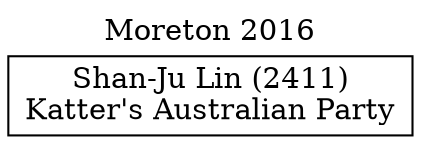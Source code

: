 // House preference flow
digraph "Shan-Ju Lin (2411)_Moreton_2016" {
	graph [label="Moreton 2016" labelloc=t mclimit=10]
	node [shape=box]
	"Shan-Ju Lin (2411)" [label="Shan-Ju Lin (2411)
Katter's Australian Party"]
}
